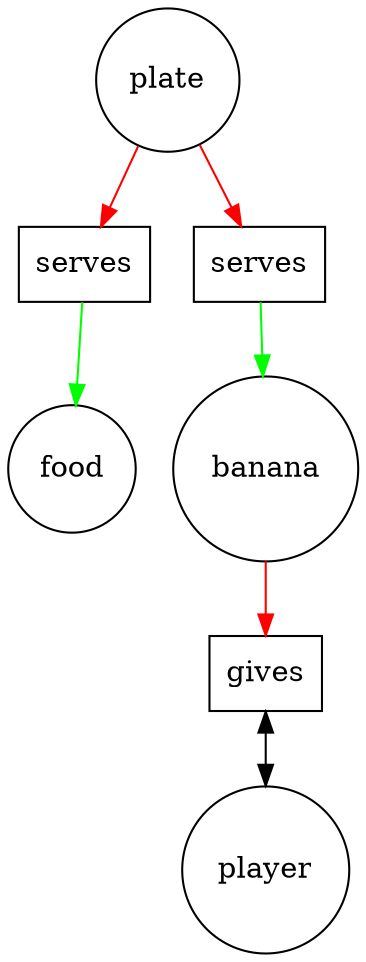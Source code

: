 digraph G{
concentrate=true
serves3 [label="serves",shape = box]
serves1 [label="serves",shape = box]
gives2 [label="gives",shape = box]
plate5 [label="plate",shape = circle]
banana4 [label="banana",shape = circle]
player1 [label="player",shape = circle]
food7 [label="food",shape = circle]
plate5 -> serves3 [color="red"]
gives2 -> player1 [color="black"]
serves3 -> food7 [color="green"]
banana4 -> gives2 [color="red"]
player1 -> gives2 [color="black"]
plate5 -> serves1 [color="red"]
serves1 -> banana4 [color="green"]
}
